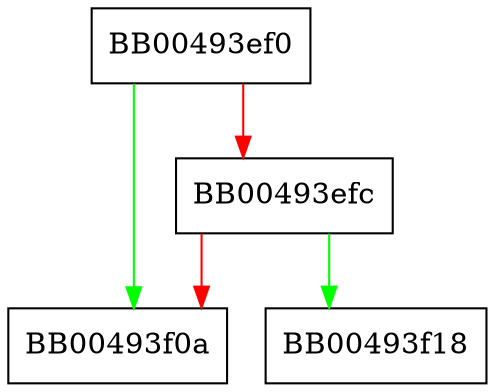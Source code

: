 digraph ssl_get_max_send_fragment {
  node [shape="box"];
  graph [splines=ortho];
  BB00493ef0 -> BB00493f0a [color="green"];
  BB00493ef0 -> BB00493efc [color="red"];
  BB00493efc -> BB00493f18 [color="green"];
  BB00493efc -> BB00493f0a [color="red"];
}